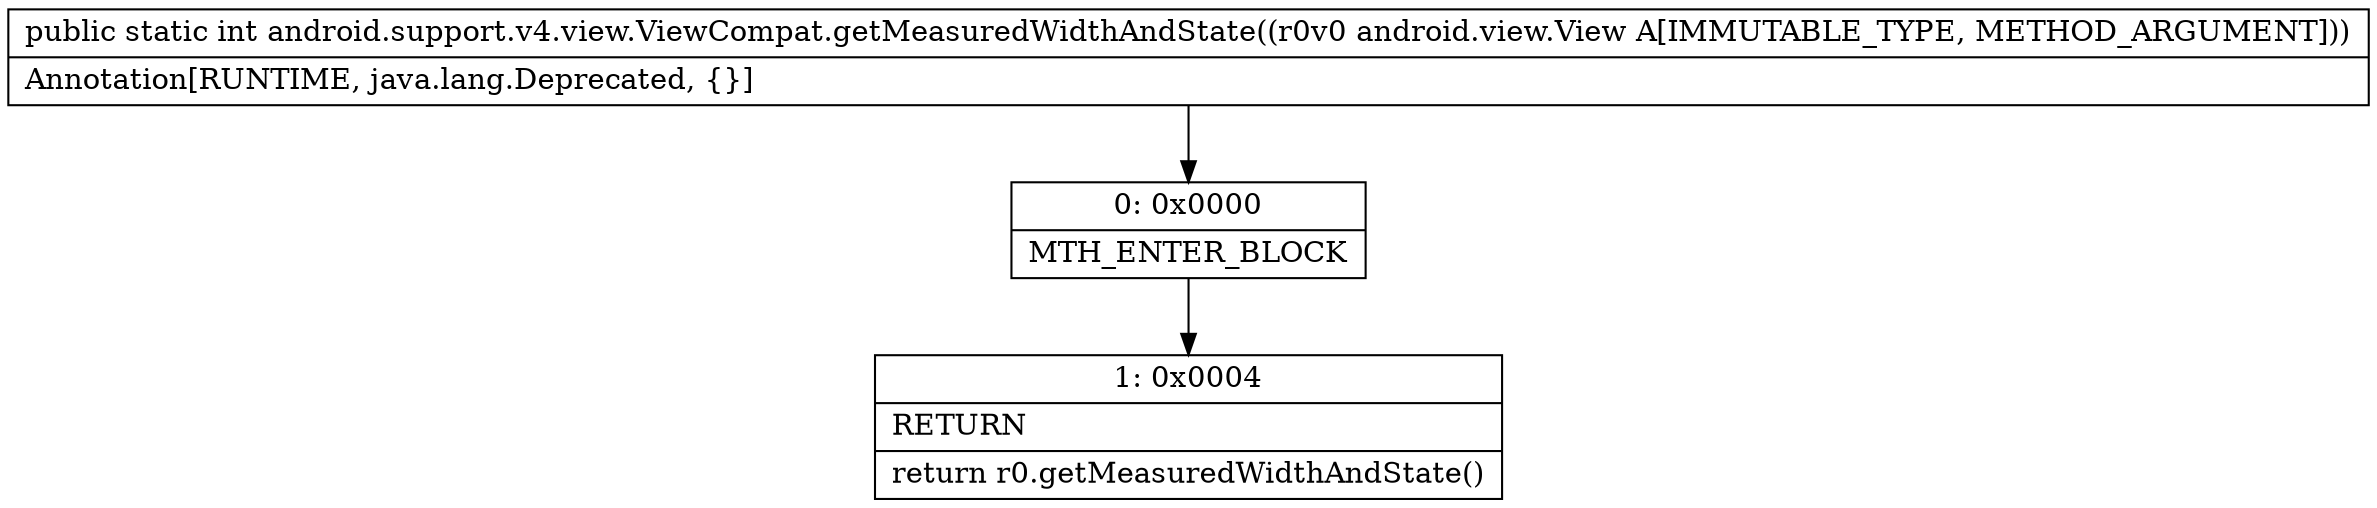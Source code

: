 digraph "CFG forandroid.support.v4.view.ViewCompat.getMeasuredWidthAndState(Landroid\/view\/View;)I" {
Node_0 [shape=record,label="{0\:\ 0x0000|MTH_ENTER_BLOCK\l}"];
Node_1 [shape=record,label="{1\:\ 0x0004|RETURN\l|return r0.getMeasuredWidthAndState()\l}"];
MethodNode[shape=record,label="{public static int android.support.v4.view.ViewCompat.getMeasuredWidthAndState((r0v0 android.view.View A[IMMUTABLE_TYPE, METHOD_ARGUMENT]))  | Annotation[RUNTIME, java.lang.Deprecated, \{\}]\l}"];
MethodNode -> Node_0;
Node_0 -> Node_1;
}


